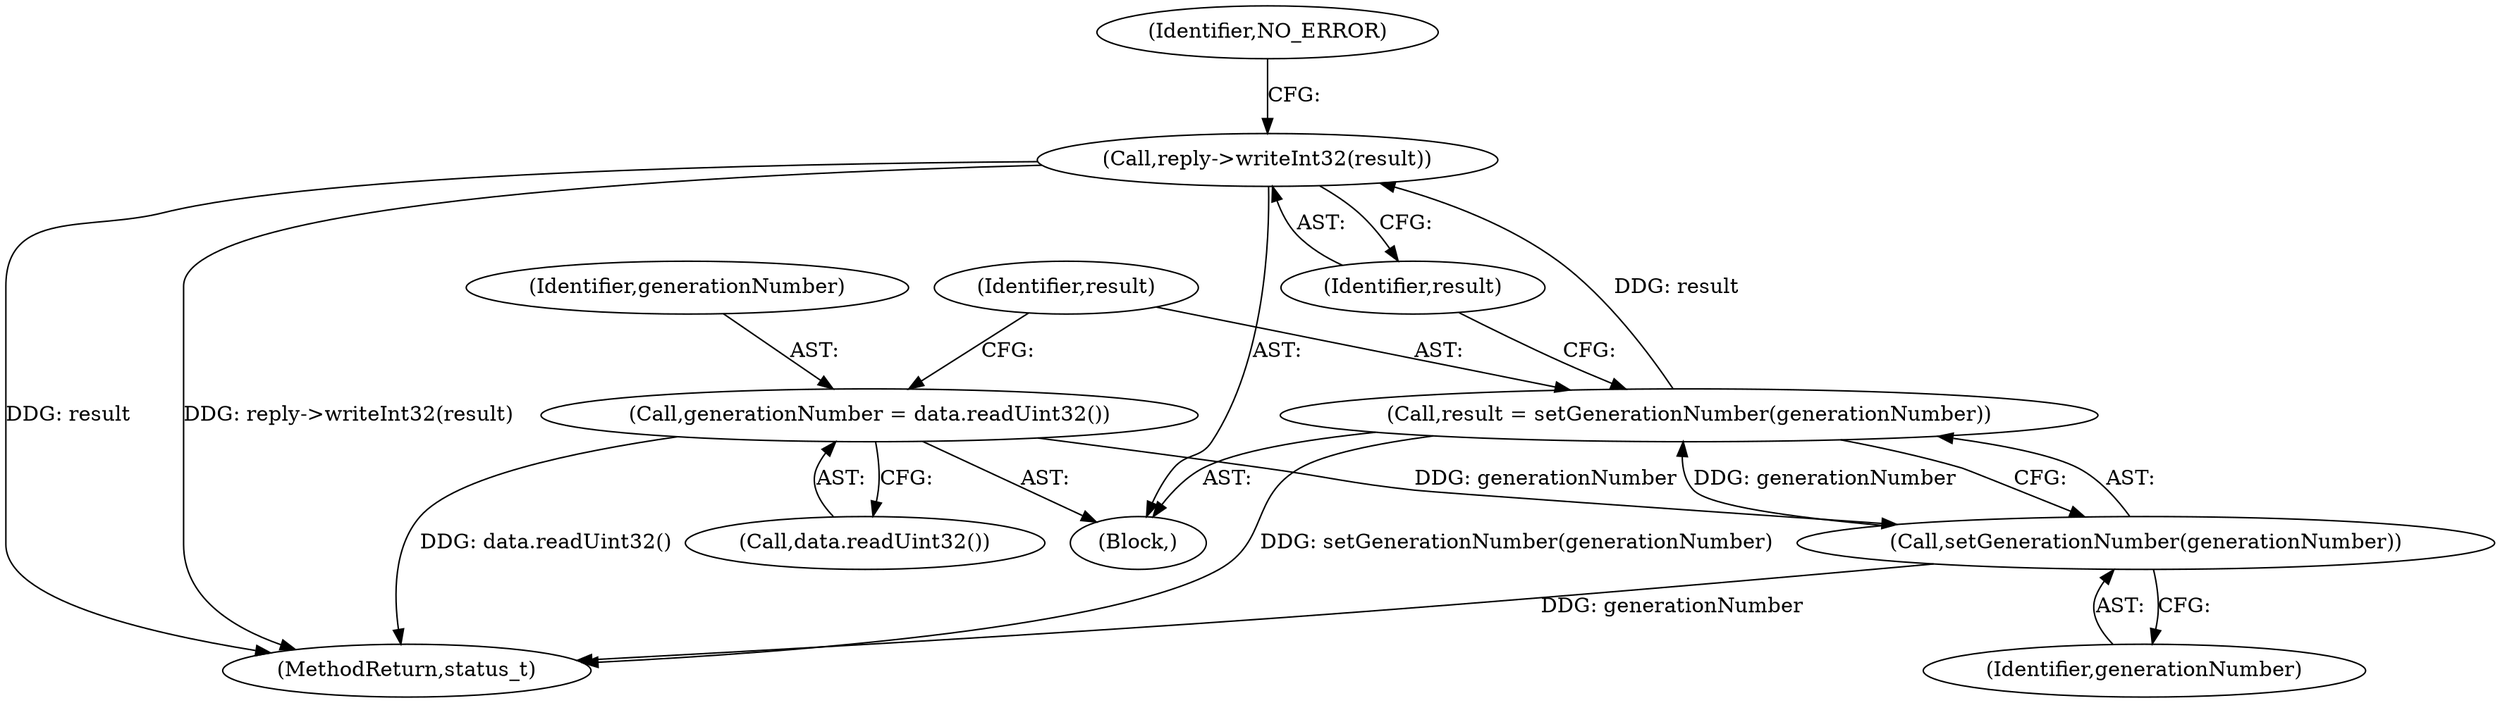 digraph "0_Android_a30d7d90c4f718e46fb41a99b3d52800e1011b73_0@API" {
"1000576" [label="(Call,reply->writeInt32(result))"];
"1000572" [label="(Call,result = setGenerationNumber(generationNumber))"];
"1000574" [label="(Call,setGenerationNumber(generationNumber))"];
"1000568" [label="(Call,generationNumber = data.readUint32())"];
"1000596" [label="(MethodReturn,status_t)"];
"1000575" [label="(Identifier,generationNumber)"];
"1000569" [label="(Identifier,generationNumber)"];
"1000576" [label="(Call,reply->writeInt32(result))"];
"1000573" [label="(Identifier,result)"];
"1000579" [label="(Identifier,NO_ERROR)"];
"1000572" [label="(Call,result = setGenerationNumber(generationNumber))"];
"1000570" [label="(Call,data.readUint32())"];
"1000562" [label="(Block,)"];
"1000577" [label="(Identifier,result)"];
"1000574" [label="(Call,setGenerationNumber(generationNumber))"];
"1000568" [label="(Call,generationNumber = data.readUint32())"];
"1000576" -> "1000562"  [label="AST: "];
"1000576" -> "1000577"  [label="CFG: "];
"1000577" -> "1000576"  [label="AST: "];
"1000579" -> "1000576"  [label="CFG: "];
"1000576" -> "1000596"  [label="DDG: result"];
"1000576" -> "1000596"  [label="DDG: reply->writeInt32(result)"];
"1000572" -> "1000576"  [label="DDG: result"];
"1000572" -> "1000562"  [label="AST: "];
"1000572" -> "1000574"  [label="CFG: "];
"1000573" -> "1000572"  [label="AST: "];
"1000574" -> "1000572"  [label="AST: "];
"1000577" -> "1000572"  [label="CFG: "];
"1000572" -> "1000596"  [label="DDG: setGenerationNumber(generationNumber)"];
"1000574" -> "1000572"  [label="DDG: generationNumber"];
"1000574" -> "1000575"  [label="CFG: "];
"1000575" -> "1000574"  [label="AST: "];
"1000574" -> "1000596"  [label="DDG: generationNumber"];
"1000568" -> "1000574"  [label="DDG: generationNumber"];
"1000568" -> "1000562"  [label="AST: "];
"1000568" -> "1000570"  [label="CFG: "];
"1000569" -> "1000568"  [label="AST: "];
"1000570" -> "1000568"  [label="AST: "];
"1000573" -> "1000568"  [label="CFG: "];
"1000568" -> "1000596"  [label="DDG: data.readUint32()"];
}
